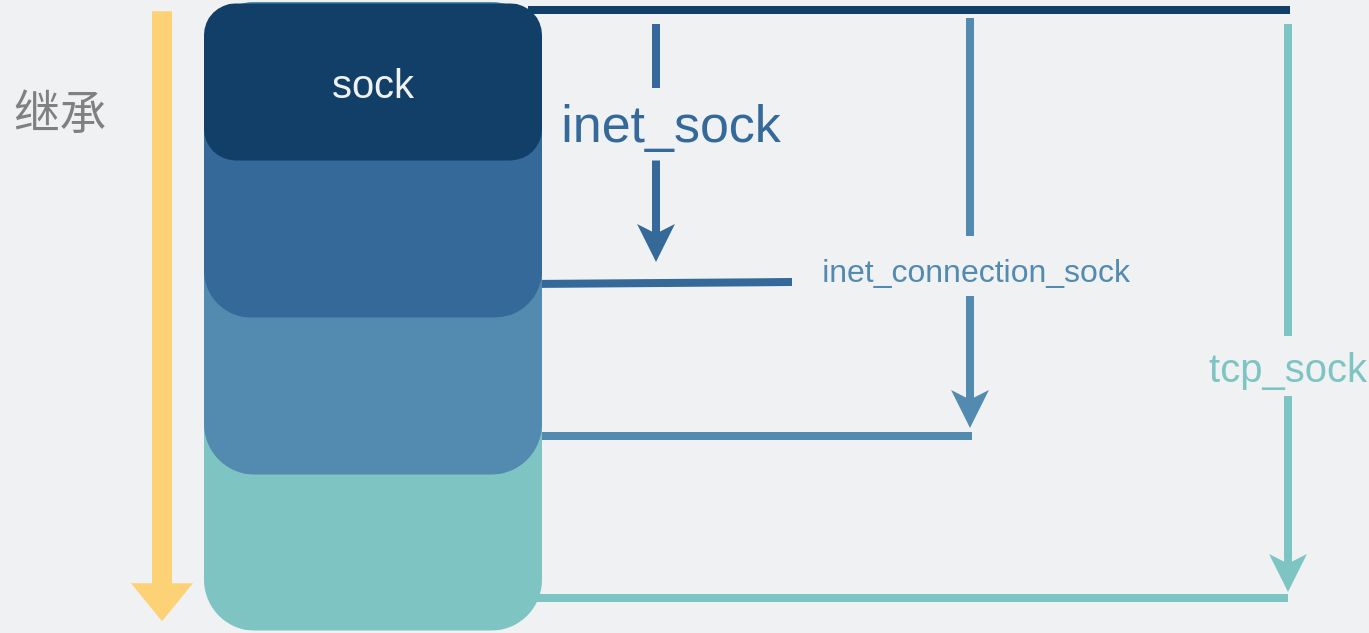 <mxfile version="20.6.0" type="github">
  <diagram id="3228e29e-7158-1315-38df-8450db1d8a1d" name="Page-1">
    <mxGraphModel dx="1427" dy="1071" grid="0" gridSize="10" guides="1" tooltips="1" connect="1" arrows="1" fold="1" page="1" pageScale="1" pageWidth="800" pageHeight="430" background="#EFF1F3" math="0" shadow="0">
      <root>
        <mxCell id="0" />
        <mxCell id="1" parent="0" />
        <mxCell id="GWohyAZIXRzsMZwVDe7G-11" value="" style="endArrow=none;html=1;strokeWidth=4;rounded=1;fontSize=23;fontColor=#808080;fillColor=#FDD276;strokeColor=#7EC4C3;" edge="1" parent="1">
          <mxGeometry width="50" height="50" relative="1" as="geometry">
            <mxPoint x="331" y="356" as="sourcePoint" />
            <mxPoint x="707" y="356" as="targetPoint" />
          </mxGeometry>
        </mxCell>
        <mxCell id="GWohyAZIXRzsMZwVDe7G-9" value="" style="endArrow=classic;html=1;rounded=1;strokeColor=#538AAF;strokeWidth=4;fontSize=26;fontColor=#35699A;fillColor=#FDD276;" edge="1" parent="1">
          <mxGeometry width="50" height="50" relative="1" as="geometry">
            <mxPoint x="548" y="66" as="sourcePoint" />
            <mxPoint x="548" y="271" as="targetPoint" />
          </mxGeometry>
        </mxCell>
        <mxCell id="GWohyAZIXRzsMZwVDe7G-7" value="" style="endArrow=none;html=1;strokeWidth=4;rounded=1;fontSize=23;fontColor=#808080;fillColor=#FDD276;strokeColor=#538AAF;" edge="1" parent="1">
          <mxGeometry width="50" height="50" relative="1" as="geometry">
            <mxPoint x="317" y="275.0" as="sourcePoint" />
            <mxPoint x="549" y="275" as="targetPoint" />
          </mxGeometry>
        </mxCell>
        <mxCell id="GWohyAZIXRzsMZwVDe7G-5" value="" style="endArrow=none;html=1;strokeWidth=4;rounded=1;fontSize=23;fontColor=#808080;fillColor=#FDD276;strokeColor=#35699A;" edge="1" parent="1">
          <mxGeometry width="50" height="50" relative="1" as="geometry">
            <mxPoint x="327" y="199" as="sourcePoint" />
            <mxPoint x="459" y="198" as="targetPoint" />
          </mxGeometry>
        </mxCell>
        <mxCell id="GWohyAZIXRzsMZwVDe7G-4" value="" style="endArrow=none;html=1;strokeWidth=4;rounded=1;fontSize=23;fontColor=#808080;fillColor=#FDD276;strokeColor=#123F67;" edge="1" parent="1">
          <mxGeometry width="50" height="50" relative="1" as="geometry">
            <mxPoint x="327" y="62" as="sourcePoint" />
            <mxPoint x="708" y="62" as="targetPoint" />
          </mxGeometry>
        </mxCell>
        <mxCell id="Cc0OR5DpWGdqYDi1uymj-2" value="&lt;span style=&quot;color: rgb(239, 241, 243); font-size: 20px;&quot;&gt;tcp_sock&lt;/span&gt;" style="rounded=1;whiteSpace=wrap;html=1;fillColor=#7EC4C3;strokeColor=none;" parent="1" vertex="1">
          <mxGeometry x="165" y="58" width="169" height="314.25" as="geometry" />
        </mxCell>
        <mxCell id="Cc0OR5DpWGdqYDi1uymj-5" value="&lt;span style=&quot;color: rgb(239, 241, 243);&quot;&gt;&lt;font style=&quot;font-size: 16px;&quot;&gt;inet_connection_sock&lt;/font&gt;&lt;/span&gt;" style="rounded=1;whiteSpace=wrap;html=1;fillColor=#538AAF;strokeColor=none;" parent="1" vertex="1">
          <mxGeometry x="165" y="58" width="169" height="236.25" as="geometry" />
        </mxCell>
        <mxCell id="Cc0OR5DpWGdqYDi1uymj-4" value="" style="rounded=1;whiteSpace=wrap;html=1;fillColor=#35699A;strokeColor=none;" parent="1" vertex="1">
          <mxGeometry x="165" y="59" width="169" height="156.75" as="geometry" />
        </mxCell>
        <mxCell id="I8ODeFikB3_Pxrsl2uY8-1" value="&lt;font style=&quot;font-size: 20px;&quot; color=&quot;#eff1f3&quot;&gt;sock&lt;/font&gt;" style="rounded=1;whiteSpace=wrap;html=1;fillColor=#123F67;strokeColor=none;arcSize=20;" parent="1" vertex="1">
          <mxGeometry x="165" y="58.75" width="169" height="78.5" as="geometry" />
        </mxCell>
        <mxCell id="Cc0OR5DpWGdqYDi1uymj-7" value="" style="shape=flexArrow;endArrow=classic;html=1;rounded=0;fontSize=16;fontColor=#EFF1F3;fillColor=#FDD276;strokeColor=none;" parent="1" edge="1">
          <mxGeometry width="50" height="50" relative="1" as="geometry">
            <mxPoint x="144" y="62.13" as="sourcePoint" />
            <mxPoint x="144" y="368.13" as="targetPoint" />
          </mxGeometry>
        </mxCell>
        <mxCell id="Cc0OR5DpWGdqYDi1uymj-8" value="&lt;font color=&quot;#808080&quot; style=&quot;font-size: 23px;&quot;&gt;继承&lt;/font&gt;" style="text;html=1;strokeColor=none;fillColor=none;align=center;verticalAlign=middle;whiteSpace=wrap;rounded=0;fontSize=16;fontColor=#EFF1F3;" parent="1" vertex="1">
          <mxGeometry x="63" y="98" width="60" height="30" as="geometry" />
        </mxCell>
        <mxCell id="GWohyAZIXRzsMZwVDe7G-8" value="&lt;span style=&quot;font-size: 16px;&quot;&gt;&lt;font color=&quot;#538aaf&quot;&gt;inet_connection_sock&lt;/font&gt;&lt;/span&gt;" style="text;html=1;strokeColor=none;fillColor=#EFF1F3;align=center;verticalAlign=middle;whiteSpace=wrap;rounded=0;fontSize=23;fontColor=#808080;" vertex="1" parent="1">
          <mxGeometry x="521" y="175" width="60" height="30" as="geometry" />
        </mxCell>
        <mxCell id="GWohyAZIXRzsMZwVDe7G-10" value="" style="endArrow=classic;html=1;rounded=1;strokeColor=#35699A;strokeWidth=4;fontSize=26;fontColor=#35699A;fillColor=#FDD276;" edge="1" parent="1">
          <mxGeometry width="50" height="50" relative="1" as="geometry">
            <mxPoint x="391" y="69" as="sourcePoint" />
            <mxPoint x="391" y="188" as="targetPoint" />
          </mxGeometry>
        </mxCell>
        <mxCell id="GWohyAZIXRzsMZwVDe7G-6" value="&lt;font style=&quot;font-size: 26px;&quot; color=&quot;#35699a&quot;&gt;inet_sock&lt;/font&gt;" style="text;html=1;strokeColor=none;fillColor=#EFF1F3;align=center;verticalAlign=middle;whiteSpace=wrap;rounded=0;fontSize=23;fontColor=#808080;" vertex="1" parent="1">
          <mxGeometry x="372" y="101" width="53" height="36.25" as="geometry" />
        </mxCell>
        <mxCell id="GWohyAZIXRzsMZwVDe7G-12" value="" style="endArrow=classic;html=1;rounded=1;strokeColor=#7EC4C3;strokeWidth=4;fontSize=26;fontColor=#35699A;fillColor=#FDD276;" edge="1" parent="1">
          <mxGeometry width="50" height="50" relative="1" as="geometry">
            <mxPoint x="707" y="69" as="sourcePoint" />
            <mxPoint x="707" y="353" as="targetPoint" />
          </mxGeometry>
        </mxCell>
        <mxCell id="GWohyAZIXRzsMZwVDe7G-13" value="&lt;span style=&quot;font-size: 20px;&quot;&gt;&lt;font color=&quot;#7ec4c3&quot;&gt;tcp_sock&lt;/font&gt;&lt;/span&gt;" style="text;html=1;strokeColor=none;fillColor=#EFF1F3;align=center;verticalAlign=middle;whiteSpace=wrap;rounded=0;fontSize=23;fontColor=#808080;" vertex="1" parent="1">
          <mxGeometry x="677" y="225" width="60" height="30" as="geometry" />
        </mxCell>
      </root>
    </mxGraphModel>
  </diagram>
</mxfile>
